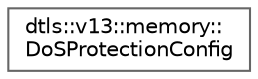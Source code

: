 digraph "Graphical Class Hierarchy"
{
 // LATEX_PDF_SIZE
  bgcolor="transparent";
  edge [fontname=Helvetica,fontsize=10,labelfontname=Helvetica,labelfontsize=10];
  node [fontname=Helvetica,fontsize=10,shape=box,height=0.2,width=0.4];
  rankdir="LR";
  Node0 [id="Node000000",label="dtls::v13::memory::\lDoSProtectionConfig",height=0.2,width=0.4,color="grey40", fillcolor="white", style="filled",URL="$structdtls_1_1v13_1_1memory_1_1DoSProtectionConfig.html",tooltip="DoS Protection Memory Bounds System for DTLS v1.3."];
}
